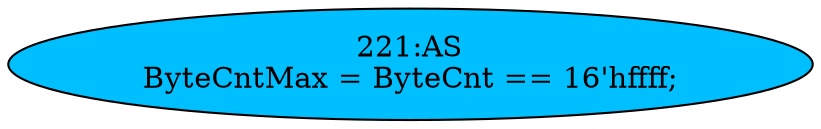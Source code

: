 strict digraph "" {
	node [label="\N"];
	"221:AS"	 [ast="<pyverilog.vparser.ast.Assign object at 0x7f9a3ca40710>",
		def_var="['ByteCntMax']",
		fillcolor=deepskyblue,
		label="221:AS
ByteCntMax = ByteCnt == 16'hffff;",
		statements="[]",
		style=filled,
		typ=Assign,
		use_var="['ByteCnt']"];
}
